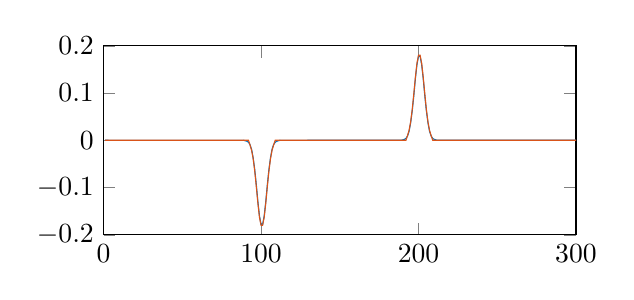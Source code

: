 % This file was created by matlab2tikz.
%
%The latest updates can be retrieved from
%  http://www.mathworks.com/matlabcentral/fileexchange/22022-matlab2tikz-matlab2tikz
%where you can also make suggestions and rate matlab2tikz.
%
\definecolor{mycolor1}{rgb}{0.0,0.447,0.741}%
\definecolor{mycolor2}{rgb}{0.85,0.325,0.098}%
%
\begin{tikzpicture}

\begin{axis}[%
width=6cm,
height=2.4cm,
%at={(0.758in,0.481in)},
scale only axis,
xmin=0,
xmax=300,
ymin=-0.2,
ymax=0.2,
axis background/.style={fill=white},
legend style={legend cell align=left, align=left, draw=white!15!black}
]
\addplot [color=mycolor1]
  table[row sep=crcr]{%
1	0\\
88	-4.839e-05\\
89	-0.0\\
90	-0.001\\
91	-0.002\\
92	-0.004\\
93	-0.009\\
94	-0.019\\
95	-0.037\\
96	-0.062\\
97	-0.094\\
98	-0.13\\
99	-0.16\\
100	-0.178\\
101	-0.178\\
102	-0.16\\
103	-0.13\\
104	-0.094\\
105	-0.062\\
106	-0.037\\
107	-0.019\\
108	-0.009\\
109	-0.004\\
110	-0.002\\
111	-0.001\\
112	-0.0\\
114	-1.232e-05\\
131	-0\\
188	4.839e-05\\
189	0.0\\
190	0.001\\
191	0.002\\
192	0.004\\
193	0.009\\
194	0.019\\
195	0.037\\
196	0.062\\
197	0.094\\
198	0.13\\
199	0.16\\
200	0.178\\
201	0.178\\
202	0.16\\
203	0.13\\
204	0.094\\
205	0.062\\
206	0.037\\
207	0.019\\
208	0.009\\
209	0.004\\
210	0.002\\
211	0.001\\
212	0.0\\
214	1.232e-05\\
231	0\\
300	0\\
};
%\addlegendentry{$cf_5$}

\addplot [color=mycolor2]
  table[row sep=crcr]{%
1	0\\
92	0\\
93	-0.01\\
94	-0.021\\
95	-0.039\\
96	-0.065\\
97	-0.098\\
98	-0.133\\
99	-0.163\\
100	-0.18\\
101	-0.18\\
102	-0.163\\
103	-0.133\\
104	-0.098\\
105	-0.065\\
106	-0.039\\
107	-0.021\\
108	-0.01\\
109	0\\
192	0\\
193	0.01\\
194	0.021\\
195	0.039\\
196	0.065\\
197	0.098\\
198	0.133\\
199	0.163\\
200	0.18\\
201	0.18\\
202	0.163\\
203	0.133\\
204	0.098\\
205	0.065\\
206	0.039\\
207	0.021\\
208	0.01\\
209	0\\
300	0\\
};
%\addlegendentry{$cg_5$}

\end{axis}
\end{tikzpicture}%
